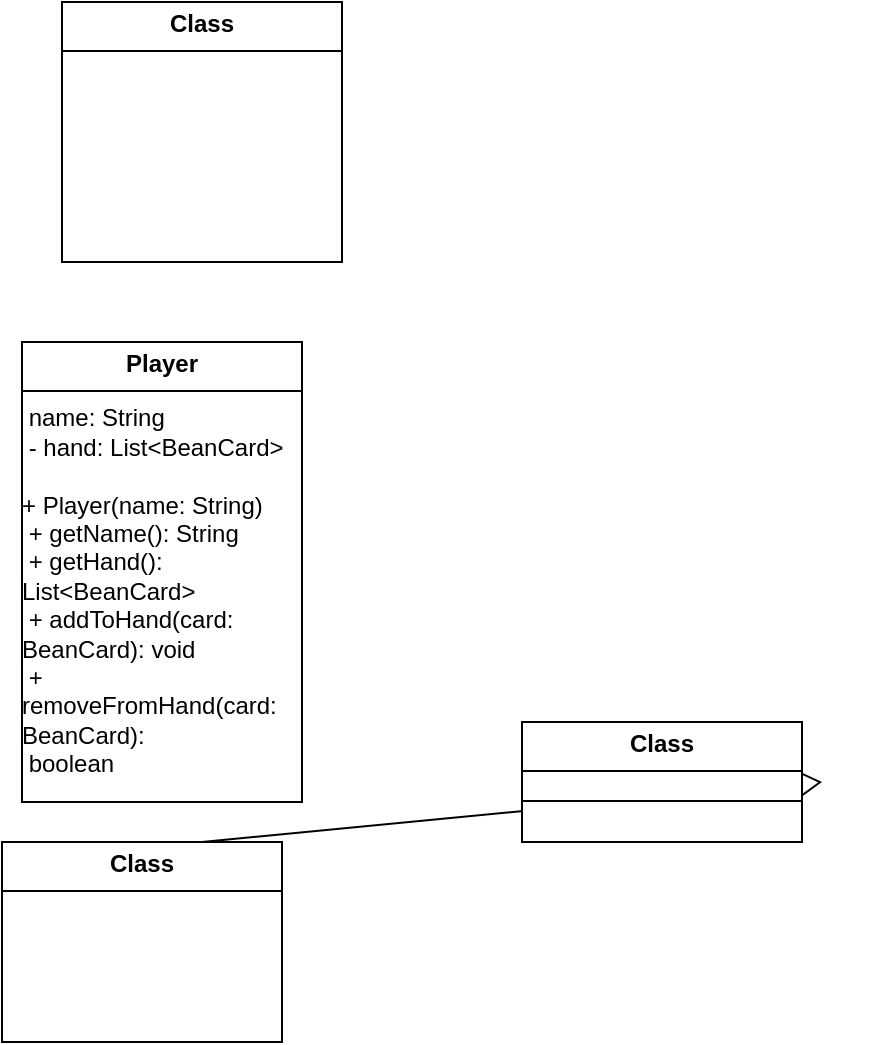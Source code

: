 <mxfile version="24.4.0" type="github">
  <diagram name="Seite-1" id="FVOdUuBJlli2k0Q4zRq4">
    <mxGraphModel dx="1434" dy="902" grid="1" gridSize="10" guides="1" tooltips="1" connect="1" arrows="1" fold="1" page="1" pageScale="1" pageWidth="827" pageHeight="1169" math="0" shadow="0">
      <root>
        <mxCell id="0" />
        <mxCell id="1" parent="0" />
        <mxCell id="YP-5bk-mVnPvvIMgAdM1-16" value="" style="endArrow=diamondThin;endFill=0;endSize=24;html=1;rounded=0;exitX=0.5;exitY=0;exitDx=0;exitDy=0;entryX=0.5;entryY=1;entryDx=0;entryDy=0;" edge="1" parent="1" target="YP-5bk-mVnPvvIMgAdM1-8">
          <mxGeometry width="160" relative="1" as="geometry">
            <mxPoint x="180" y="460" as="sourcePoint" />
            <mxPoint x="490" y="430" as="targetPoint" />
          </mxGeometry>
        </mxCell>
        <mxCell id="YP-5bk-mVnPvvIMgAdM1-22" value="&lt;p style=&quot;margin:0px;margin-top:4px;text-align:center;&quot;&gt;&lt;b&gt;Class&lt;/b&gt;&lt;/p&gt;&lt;hr size=&quot;1&quot; style=&quot;border-style:solid;&quot;/&gt;&lt;div style=&quot;height:2px;&quot;&gt;&lt;/div&gt;&lt;hr size=&quot;1&quot; style=&quot;border-style:solid;&quot;/&gt;&lt;div style=&quot;height:2px;&quot;&gt;&lt;/div&gt;" style="verticalAlign=top;align=left;overflow=fill;html=1;whiteSpace=wrap;" vertex="1" parent="1">
          <mxGeometry x="340" y="400" width="140" height="60" as="geometry" />
        </mxCell>
        <mxCell id="YP-5bk-mVnPvvIMgAdM1-23" value="&lt;p style=&quot;margin:0px;margin-top:4px;text-align:center;&quot;&gt;&lt;b&gt;Class&lt;/b&gt;&lt;/p&gt;&lt;hr style=&quot;border-style:solid;&quot; size=&quot;1&quot;&gt;&lt;div style=&quot;height:2px;&quot;&gt;&lt;br/&gt;&lt;br/&gt;&lt;p style=&quot;language:de;margin-top:0pt;margin-bottom:0pt;margin-left:0in;&lt;br/&gt;text-align:center;direction:ltr;unicode-bidi:embed;mso-line-break-override:&lt;br/&gt;none;word-break:normal;punctuation-wrap:hanging&quot;&gt;&amp;nbsp;&lt;/p&gt;&lt;br/&gt;&lt;br/&gt;&lt;/div&gt;" style="verticalAlign=top;align=left;overflow=fill;html=1;whiteSpace=wrap;" vertex="1" parent="1">
          <mxGeometry x="110" y="40" width="140" height="130" as="geometry" />
        </mxCell>
        <mxCell id="YP-5bk-mVnPvvIMgAdM1-24" value="&lt;p style=&quot;margin:0px;margin-top:4px;text-align:center;&quot;&gt;&lt;b&gt;Class&lt;/b&gt;&lt;/p&gt;&lt;hr style=&quot;border-style:solid;&quot; size=&quot;1&quot;&gt;&lt;div style=&quot;height:2px;&quot;&gt;&lt;br/&gt;&lt;br/&gt;&lt;p style=&quot;language:de;margin-top:0pt;margin-bottom:0pt;margin-left:0in;&lt;br/&gt;text-align:center;direction:ltr;unicode-bidi:embed;mso-line-break-override:&lt;br/&gt;none;word-break:normal;punctuation-wrap:hanging&quot;&gt;&amp;nbsp;&lt;/p&gt;&lt;br/&gt;&lt;br/&gt;&lt;/div&gt;" style="verticalAlign=top;align=left;overflow=fill;html=1;whiteSpace=wrap;" vertex="1" parent="1">
          <mxGeometry x="80" y="460" width="140" height="100" as="geometry" />
        </mxCell>
        <mxCell id="YP-5bk-mVnPvvIMgAdM1-25" value="&lt;p style=&quot;margin:0px;margin-top:4px;text-align:center;&quot;&gt;&lt;b&gt;Player&lt;/b&gt;&lt;br&gt;&lt;/p&gt;&lt;hr style=&quot;border-style:solid;&quot; size=&quot;1&quot;&gt;&lt;div style=&quot;height:2px;&quot;&gt;&amp;nbsp;name: String &lt;br&gt;&amp;nbsp;- hand: List&amp;lt;BeanCard&amp;gt;&lt;br&gt;&lt;br&gt;+ Player(name: String) &lt;br&gt;&amp;nbsp;+ getName(): String &lt;br&gt;&amp;nbsp;+ getHand(): List&amp;lt;BeanCard&amp;gt; &lt;br&gt;&amp;nbsp;+ addToHand(card: BeanCard): void&lt;br&gt;&amp;nbsp;+ removeFromHand(card: BeanCard):&lt;br&gt;&amp;nbsp;boolean &lt;br&gt;&lt;br&gt;&lt;br&gt;&lt;/div&gt;" style="verticalAlign=top;align=left;overflow=fill;html=1;whiteSpace=wrap;" vertex="1" parent="1">
          <mxGeometry x="90" y="210" width="140" height="230" as="geometry" />
        </mxCell>
      </root>
    </mxGraphModel>
  </diagram>
</mxfile>
